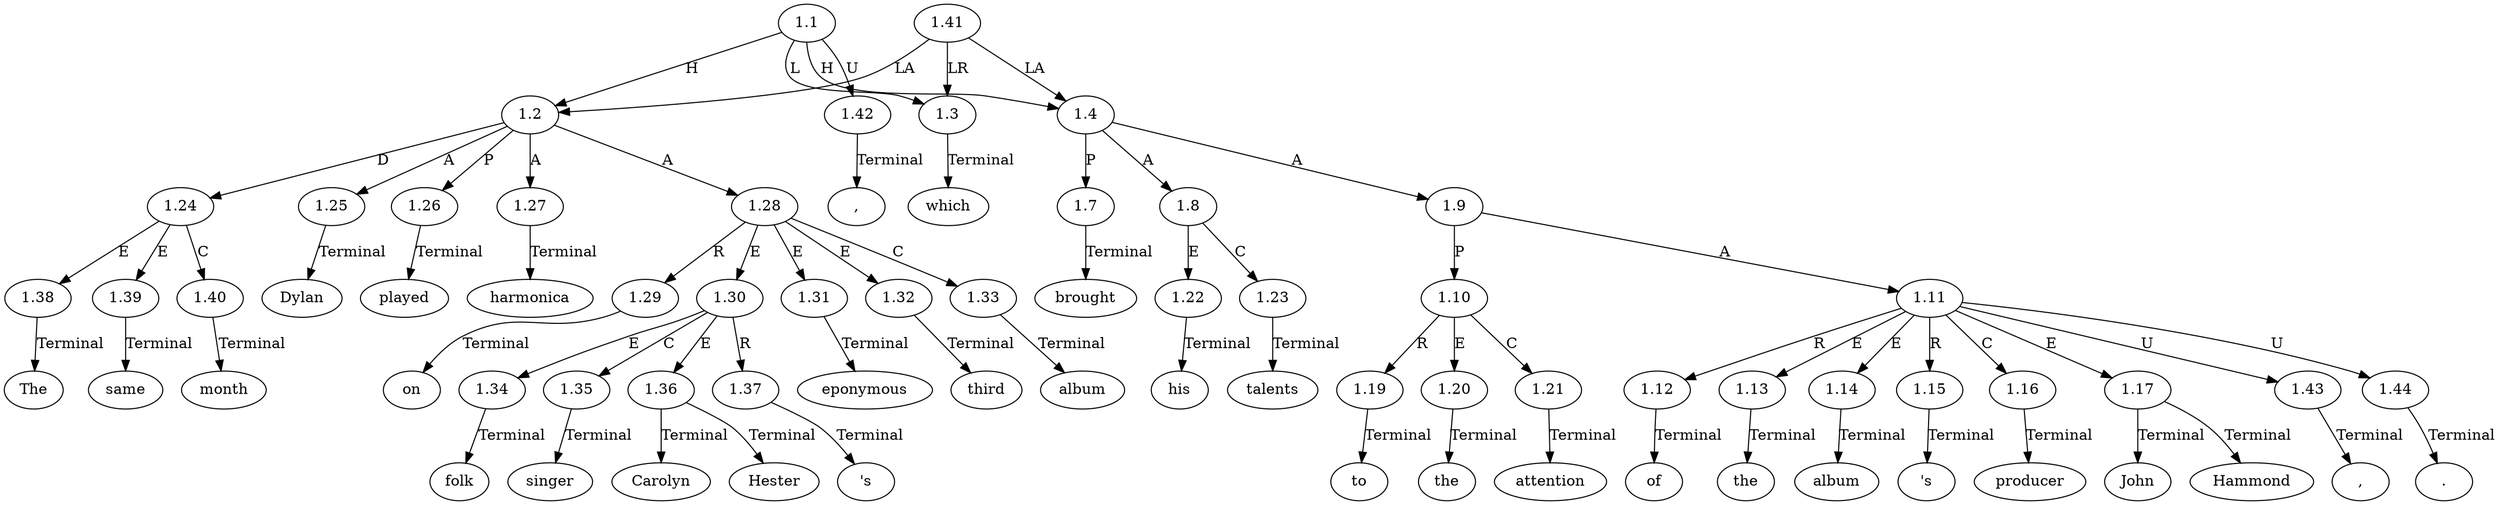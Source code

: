 // Graph
digraph {
	0.1 [label=The ordering=out]
	0.10 [label=Carolyn ordering=out]
	0.11 [label=Hester ordering=out]
	0.12 [label="'s" ordering=out]
	0.13 [label=eponymous ordering=out]
	0.14 [label=third ordering=out]
	0.15 [label=album ordering=out]
	0.16 [label="," ordering=out]
	0.17 [label=which ordering=out]
	0.18 [label=brought ordering=out]
	0.19 [label=his ordering=out]
	0.2 [label=same ordering=out]
	0.20 [label=talents ordering=out]
	0.21 [label=to ordering=out]
	0.22 [label=the ordering=out]
	0.23 [label=attention ordering=out]
	0.24 [label=of ordering=out]
	0.25 [label=the ordering=out]
	0.26 [label=album ordering=out]
	0.27 [label="'s" ordering=out]
	0.28 [label=producer ordering=out]
	0.29 [label="," ordering=out]
	0.3 [label=month ordering=out]
	0.30 [label=John ordering=out]
	0.31 [label=Hammond ordering=out]
	0.32 [label="." ordering=out]
	0.4 [label=Dylan ordering=out]
	0.5 [label=played ordering=out]
	0.6 [label=harmonica ordering=out]
	0.7 [label=on ordering=out]
	0.8 [label=folk ordering=out]
	0.9 [label=singer ordering=out]
	1.1 [label=1.1 ordering=out]
	1.2 [label=1.2 ordering=out]
	1.3 [label=1.3 ordering=out]
	1.4 [label=1.4 ordering=out]
	1.7 [label=1.7 ordering=out]
	1.8 [label=1.8 ordering=out]
	1.9 [label=1.9 ordering=out]
	1.10 [label=1.10 ordering=out]
	1.11 [label=1.11 ordering=out]
	1.12 [label=1.12 ordering=out]
	1.13 [label=1.13 ordering=out]
	1.14 [label=1.14 ordering=out]
	1.15 [label=1.15 ordering=out]
	1.16 [label=1.16 ordering=out]
	1.17 [label=1.17 ordering=out]
	1.19 [label=1.19 ordering=out]
	1.20 [label=1.20 ordering=out]
	1.21 [label=1.21 ordering=out]
	1.22 [label=1.22 ordering=out]
	1.23 [label=1.23 ordering=out]
	1.24 [label=1.24 ordering=out]
	1.25 [label=1.25 ordering=out]
	1.26 [label=1.26 ordering=out]
	1.27 [label=1.27 ordering=out]
	1.28 [label=1.28 ordering=out]
	1.29 [label=1.29 ordering=out]
	1.30 [label=1.30 ordering=out]
	1.31 [label=1.31 ordering=out]
	1.32 [label=1.32 ordering=out]
	1.33 [label=1.33 ordering=out]
	1.34 [label=1.34 ordering=out]
	1.35 [label=1.35 ordering=out]
	1.36 [label=1.36 ordering=out]
	1.37 [label=1.37 ordering=out]
	1.38 [label=1.38 ordering=out]
	1.39 [label=1.39 ordering=out]
	1.40 [label=1.40 ordering=out]
	1.41 [label=1.41 ordering=out]
	1.42 [label=1.42 ordering=out]
	1.43 [label=1.43 ordering=out]
	1.44 [label=1.44 ordering=out]
	1.1 -> 1.2 [label=H ordering=out]
	1.1 -> 1.3 [label=L ordering=out]
	1.1 -> 1.4 [label=H ordering=out]
	1.1 -> 1.42 [label=U ordering=out]
	1.2 -> 1.24 [label=D ordering=out]
	1.2 -> 1.25 [label=A ordering=out]
	1.2 -> 1.26 [label=P ordering=out]
	1.2 -> 1.27 [label=A ordering=out]
	1.2 -> 1.28 [label=A ordering=out]
	1.3 -> 0.17 [label=Terminal ordering=out]
	1.4 -> 1.7 [label=P ordering=out]
	1.4 -> 1.8 [label=A ordering=out]
	1.4 -> 1.9 [label=A ordering=out]
	1.7 -> 0.18 [label=Terminal ordering=out]
	1.8 -> 1.22 [label=E ordering=out]
	1.8 -> 1.23 [label=C ordering=out]
	1.9 -> 1.10 [label=P ordering=out]
	1.9 -> 1.11 [label=A ordering=out]
	1.10 -> 1.19 [label=R ordering=out]
	1.10 -> 1.20 [label=E ordering=out]
	1.10 -> 1.21 [label=C ordering=out]
	1.11 -> 1.12 [label=R ordering=out]
	1.11 -> 1.13 [label=E ordering=out]
	1.11 -> 1.14 [label=E ordering=out]
	1.11 -> 1.15 [label=R ordering=out]
	1.11 -> 1.16 [label=C ordering=out]
	1.11 -> 1.17 [label=E ordering=out]
	1.11 -> 1.43 [label=U ordering=out]
	1.11 -> 1.44 [label=U ordering=out]
	1.12 -> 0.24 [label=Terminal ordering=out]
	1.13 -> 0.25 [label=Terminal ordering=out]
	1.14 -> 0.26 [label=Terminal ordering=out]
	1.15 -> 0.27 [label=Terminal ordering=out]
	1.16 -> 0.28 [label=Terminal ordering=out]
	1.17 -> 0.30 [label=Terminal ordering=out]
	1.17 -> 0.31 [label=Terminal ordering=out]
	1.19 -> 0.21 [label=Terminal ordering=out]
	1.20 -> 0.22 [label=Terminal ordering=out]
	1.21 -> 0.23 [label=Terminal ordering=out]
	1.22 -> 0.19 [label=Terminal ordering=out]
	1.23 -> 0.20 [label=Terminal ordering=out]
	1.24 -> 1.38 [label=E ordering=out]
	1.24 -> 1.39 [label=E ordering=out]
	1.24 -> 1.40 [label=C ordering=out]
	1.25 -> 0.4 [label=Terminal ordering=out]
	1.26 -> 0.5 [label=Terminal ordering=out]
	1.27 -> 0.6 [label=Terminal ordering=out]
	1.28 -> 1.29 [label=R ordering=out]
	1.28 -> 1.30 [label=E ordering=out]
	1.28 -> 1.31 [label=E ordering=out]
	1.28 -> 1.32 [label=E ordering=out]
	1.28 -> 1.33 [label=C ordering=out]
	1.29 -> 0.7 [label=Terminal ordering=out]
	1.30 -> 1.34 [label=E ordering=out]
	1.30 -> 1.35 [label=C ordering=out]
	1.30 -> 1.36 [label=E ordering=out]
	1.30 -> 1.37 [label=R ordering=out]
	1.31 -> 0.13 [label=Terminal ordering=out]
	1.32 -> 0.14 [label=Terminal ordering=out]
	1.33 -> 0.15 [label=Terminal ordering=out]
	1.34 -> 0.8 [label=Terminal ordering=out]
	1.35 -> 0.9 [label=Terminal ordering=out]
	1.36 -> 0.10 [label=Terminal ordering=out]
	1.36 -> 0.11 [label=Terminal ordering=out]
	1.37 -> 0.12 [label=Terminal ordering=out]
	1.38 -> 0.1 [label=Terminal ordering=out]
	1.39 -> 0.2 [label=Terminal ordering=out]
	1.40 -> 0.3 [label=Terminal ordering=out]
	1.41 -> 1.2 [label=LA ordering=out]
	1.41 -> 1.3 [label=LR ordering=out]
	1.41 -> 1.4 [label=LA ordering=out]
	1.42 -> 0.16 [label=Terminal ordering=out]
	1.43 -> 0.29 [label=Terminal ordering=out]
	1.44 -> 0.32 [label=Terminal ordering=out]
}
